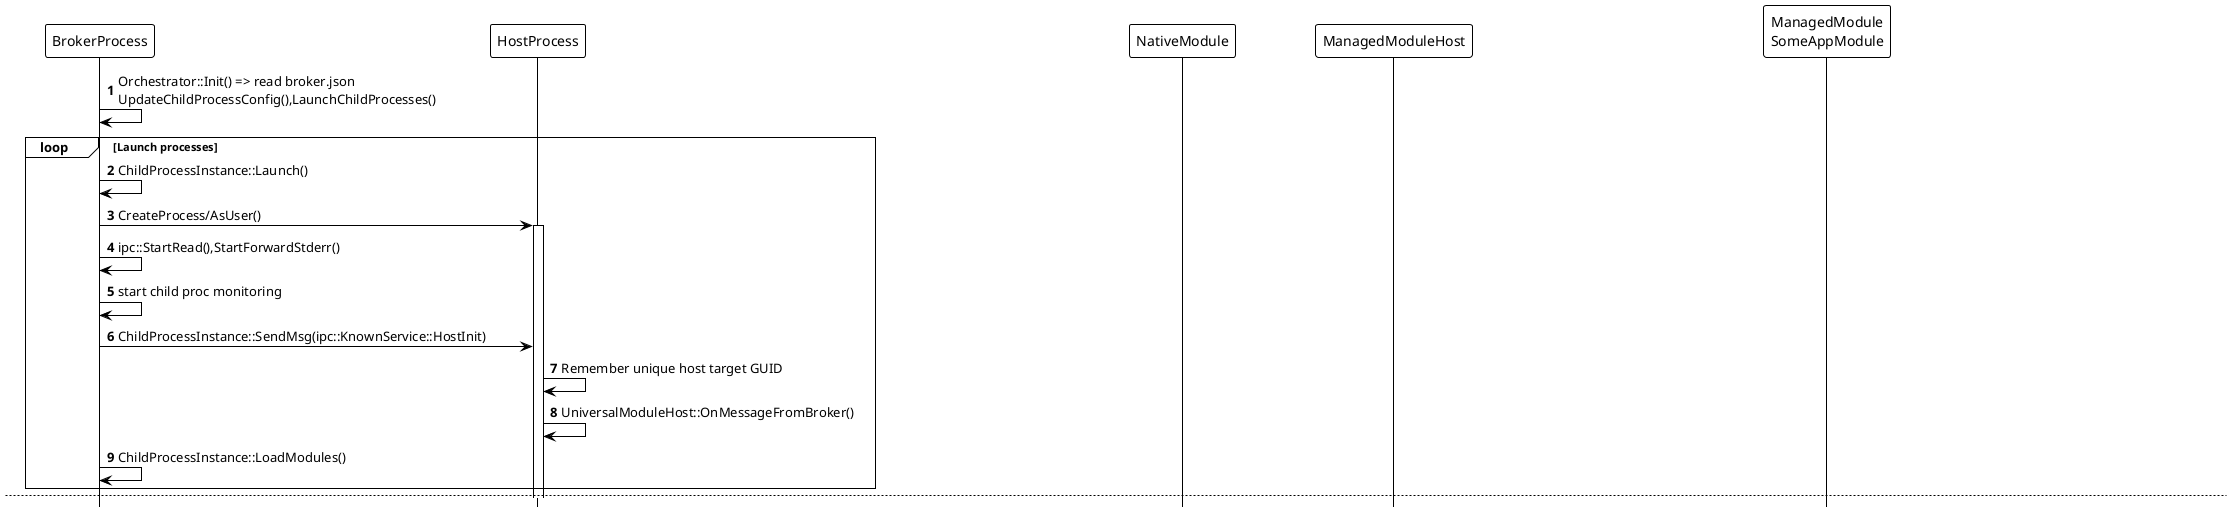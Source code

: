 @startuml IPC
!theme plain
hide footbox

autonumber
participant BrokerProcess as B
participant HostProcess as H
participant NativeModule as NM
participant ManagedModuleHost as MMH
participant "ManagedModule\nSomeAppModule" as MM

B->B: Orchestrator::Init() => read broker.json\nUpdateChildProcessConfig(),LaunchChildProcesses()

loop Launch processes
    B->B: ChildProcessInstance::Launch()
    B->H ++: CreateProcess/AsUser()
    B->B: ipc::StartRead(),StartForwardStderr()
    B->B: start child proc monitoring
    B->H: ChildProcessInstance::SendMsg(ipc::KnownService::HostInit)
    H->H: Remember unique host target GUID
    H->H: UniversalModuleHost::OnMessageFromBroker()
    B->B: ChildProcessInstance::LoadModules()
end

newpage

alt Load native module
    B->H: ipc::Send(ipc::HostCmdMsg::Cmd::CtrlModule/Load, host-target)
    H->H: UniversalModuleHost::OnMessageFromBroker()
    H->H: UniversalModuleHost::LoadModule()
    H->H: check PE header for module type
    H->H: UniversalModuleHost::LoadNativeModule(path/to/dll)
    H->H: NativeModule::Load()
    H->NM ++: LoadLibrary native dll
    H->NM: InitModule(OnMsg, OnDiag)
    NM->B: SendMsg ModuleMeta (our services)
else Load managed DLL module
    B->H: ipc::Send(ipc::HostCmdMsg::Cmd::CtrlModule/Load, host-target)
    H->H: UniversalModuleHost::OnMessageFromBroker()
    H->H: UniversalModuleHost::LoadModule()
    H->H: check PE header for module type
    H->H: UniversalModuleHost::LoadManagedDllModule(path/to/dll)
    H->H: Load .Net CLR if not yet done
    H->MMH ++: load ManagedHost.dll in custom .Net host
    H->H: ManagedHost::LoadModule(path/to/dll)
    H->H: Send(ipc::HostCmdMsg::Cmd::CtrlModule/Load, ipc::KnownService::ManagedHost)
    H->MMH: invoke native->managed Ipc.MessageFromHostToModule()
    MMH->MMH: ManagedHost.Program.OnMessageFromHost()
    MMH->MMH: ModuleHost.LoadModule(path/to/dll)
    MMH->MM ++: Load dll in own AssemblyLoadContext
    MMH->MM: IModule.Initialize()
    MM->B: SendMsg ModuleMeta (our services)
else Load managed EXE module
    B->H: ipc::Send(ipc::HostCmdMsg::Cmd::CtrlModule/Load, host-target)
    H->H: UniversalModuleHost::OnMessageFromBroker()
    H->H: UniversalModuleHost::LoadModule()
    H->H: check PE header for module type
    H->H: UniversalModuleHost::LoadManagedDllModule(path/to/dll)
    H->H: Load .Net CLR if not yet done
    H->MM ++: load SomeAppModule.dll in custom .Net host
    H->H: ManagedHost::LoadModule(path/to/dll)
    MM->B: SendMsg ModuleMeta (our services)
end

newpage

alt Send diagnostics from native module
    NM->NM: spdlog::info("hello world")
    NM->H: via stderr: "[INF] hello world"
else Send diagnostics from managed module
    MM->MM: _logger.Information("hello world")
    MM->H: UniversalModuleHost.exe/OnLog(2, "hello world")
    H->H: SPDLOG_LOGGER_CALL(default_logger, 2, "hello world")
end

newpage

alt Send message from native module
    NM->H: SendMsg(Mod, "some event", serviceGuid, session)
    H->H: NativeModule::OnMsg(Mod, "some event", serviceGuid, session)
    H->H: UniversalModuleHost::OnMessageFromModule(Mod, "some event", Target(serviceGuid, session))
    H->H: ipc::Send("some event", target)
    H->B: via stdout: serialized msg/target
    B->B: ReadFile(stdin) => deserialize msg/target
    B->B: Orchestrator::OnMessage("some event", target)
    loop for all host processes
        B->B: ChildProcessInstance::Send("some event", target)
        B->B: ipc::Send("some event", target)
        B->H: via stdout: serialized msg/target
        H->H: ReadFile(stdin) => deserialize msg/target
        H->H: UniversalModuleHost::OnMessageFromBroker()
        loop for all native modules
            H->H: NativeModule::Send()
            H->NM: Native.dll/OnMessage("some event", target)
        end
        opt if any managed modules
            H->H: ManagedHost::Send()
            H->MMH: ManagedHost.dll/Ipc.MessageFromHostToModule()
            MMH->MM: App.OnMessageFromHost("some event", serviceGuid, session)
        end
    end
else Send message from managed module
    MM->MM: Ipc.SendMessage("some event", serviceGuid, session)
    MM->H: UniversalModuleHost.exe/MessageFromModuleToHost("some event", serviceGuid, session)
    H->H: ManagedHost::OnMessageFromModule("some event", Target(serviceGuid, session))
    H->H: UniversalModuleHost::OnMessageFromModule(null, "some event", target)
    H->H: ipc::Send("some event", target)
    Note right of H: dispatch further same as with native module as msg source
end
@enduml
